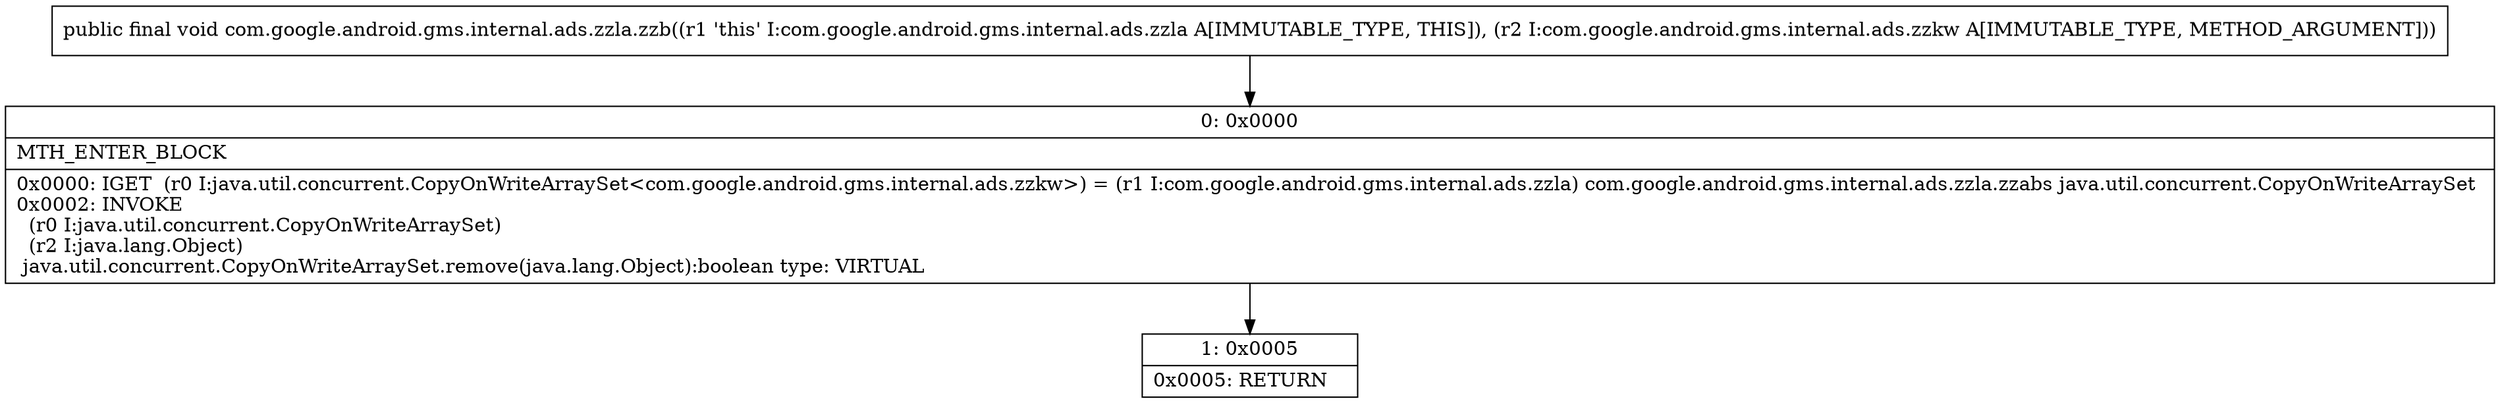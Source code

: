 digraph "CFG forcom.google.android.gms.internal.ads.zzla.zzb(Lcom\/google\/android\/gms\/internal\/ads\/zzkw;)V" {
Node_0 [shape=record,label="{0\:\ 0x0000|MTH_ENTER_BLOCK\l|0x0000: IGET  (r0 I:java.util.concurrent.CopyOnWriteArraySet\<com.google.android.gms.internal.ads.zzkw\>) = (r1 I:com.google.android.gms.internal.ads.zzla) com.google.android.gms.internal.ads.zzla.zzabs java.util.concurrent.CopyOnWriteArraySet \l0x0002: INVOKE  \l  (r0 I:java.util.concurrent.CopyOnWriteArraySet)\l  (r2 I:java.lang.Object)\l java.util.concurrent.CopyOnWriteArraySet.remove(java.lang.Object):boolean type: VIRTUAL \l}"];
Node_1 [shape=record,label="{1\:\ 0x0005|0x0005: RETURN   \l}"];
MethodNode[shape=record,label="{public final void com.google.android.gms.internal.ads.zzla.zzb((r1 'this' I:com.google.android.gms.internal.ads.zzla A[IMMUTABLE_TYPE, THIS]), (r2 I:com.google.android.gms.internal.ads.zzkw A[IMMUTABLE_TYPE, METHOD_ARGUMENT])) }"];
MethodNode -> Node_0;
Node_0 -> Node_1;
}


